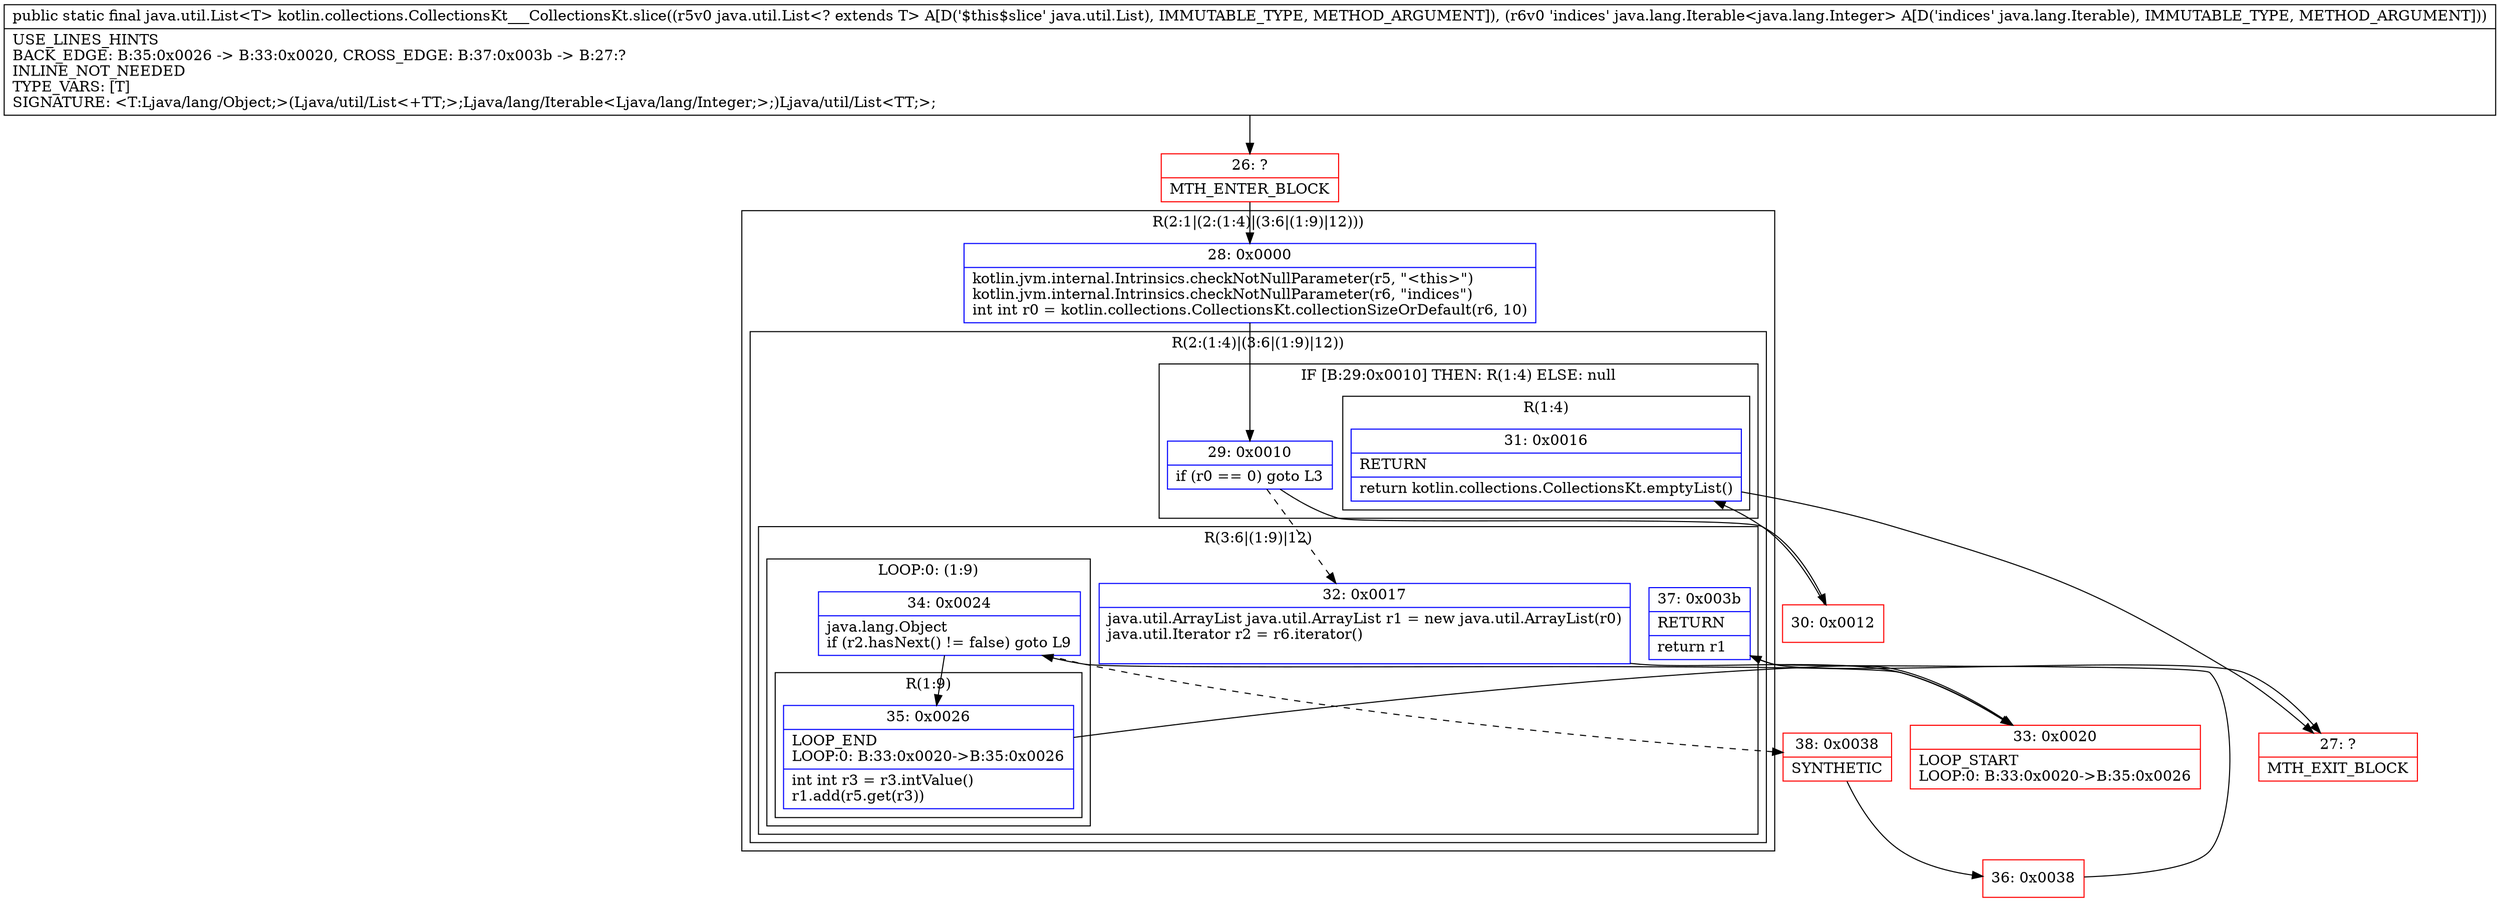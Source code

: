 digraph "CFG forkotlin.collections.CollectionsKt___CollectionsKt.slice(Ljava\/util\/List;Ljava\/lang\/Iterable;)Ljava\/util\/List;" {
subgraph cluster_Region_439249773 {
label = "R(2:1|(2:(1:4)|(3:6|(1:9)|12)))";
node [shape=record,color=blue];
Node_28 [shape=record,label="{28\:\ 0x0000|kotlin.jvm.internal.Intrinsics.checkNotNullParameter(r5, \"\<this\>\")\lkotlin.jvm.internal.Intrinsics.checkNotNullParameter(r6, \"indices\")\lint int r0 = kotlin.collections.CollectionsKt.collectionSizeOrDefault(r6, 10)\l}"];
subgraph cluster_Region_452974660 {
label = "R(2:(1:4)|(3:6|(1:9)|12))";
node [shape=record,color=blue];
subgraph cluster_IfRegion_1681835864 {
label = "IF [B:29:0x0010] THEN: R(1:4) ELSE: null";
node [shape=record,color=blue];
Node_29 [shape=record,label="{29\:\ 0x0010|if (r0 == 0) goto L3\l}"];
subgraph cluster_Region_2139841340 {
label = "R(1:4)";
node [shape=record,color=blue];
Node_31 [shape=record,label="{31\:\ 0x0016|RETURN\l|return kotlin.collections.CollectionsKt.emptyList()\l}"];
}
}
subgraph cluster_Region_707485507 {
label = "R(3:6|(1:9)|12)";
node [shape=record,color=blue];
Node_32 [shape=record,label="{32\:\ 0x0017|java.util.ArrayList java.util.ArrayList r1 = new java.util.ArrayList(r0)\ljava.util.Iterator r2 = r6.iterator()\l\l}"];
subgraph cluster_LoopRegion_1577950851 {
label = "LOOP:0: (1:9)";
node [shape=record,color=blue];
Node_34 [shape=record,label="{34\:\ 0x0024|java.lang.Object \lif (r2.hasNext() != false) goto L9\l}"];
subgraph cluster_Region_424533099 {
label = "R(1:9)";
node [shape=record,color=blue];
Node_35 [shape=record,label="{35\:\ 0x0026|LOOP_END\lLOOP:0: B:33:0x0020\-\>B:35:0x0026\l|int int r3 = r3.intValue()\lr1.add(r5.get(r3))\l}"];
}
}
Node_37 [shape=record,label="{37\:\ 0x003b|RETURN\l|return r1\l}"];
}
}
}
Node_26 [shape=record,color=red,label="{26\:\ ?|MTH_ENTER_BLOCK\l}"];
Node_30 [shape=record,color=red,label="{30\:\ 0x0012}"];
Node_27 [shape=record,color=red,label="{27\:\ ?|MTH_EXIT_BLOCK\l}"];
Node_33 [shape=record,color=red,label="{33\:\ 0x0020|LOOP_START\lLOOP:0: B:33:0x0020\-\>B:35:0x0026\l}"];
Node_38 [shape=record,color=red,label="{38\:\ 0x0038|SYNTHETIC\l}"];
Node_36 [shape=record,color=red,label="{36\:\ 0x0038}"];
MethodNode[shape=record,label="{public static final java.util.List\<T\> kotlin.collections.CollectionsKt___CollectionsKt.slice((r5v0 java.util.List\<? extends T\> A[D('$this$slice' java.util.List), IMMUTABLE_TYPE, METHOD_ARGUMENT]), (r6v0 'indices' java.lang.Iterable\<java.lang.Integer\> A[D('indices' java.lang.Iterable), IMMUTABLE_TYPE, METHOD_ARGUMENT]))  | USE_LINES_HINTS\lBACK_EDGE: B:35:0x0026 \-\> B:33:0x0020, CROSS_EDGE: B:37:0x003b \-\> B:27:?\lINLINE_NOT_NEEDED\lTYPE_VARS: [T]\lSIGNATURE: \<T:Ljava\/lang\/Object;\>(Ljava\/util\/List\<+TT;\>;Ljava\/lang\/Iterable\<Ljava\/lang\/Integer;\>;)Ljava\/util\/List\<TT;\>;\l}"];
MethodNode -> Node_26;Node_28 -> Node_29;
Node_29 -> Node_30;
Node_29 -> Node_32[style=dashed];
Node_31 -> Node_27;
Node_32 -> Node_33;
Node_34 -> Node_35;
Node_34 -> Node_38[style=dashed];
Node_35 -> Node_33;
Node_37 -> Node_27;
Node_26 -> Node_28;
Node_30 -> Node_31;
Node_33 -> Node_34;
Node_38 -> Node_36;
Node_36 -> Node_37;
}

